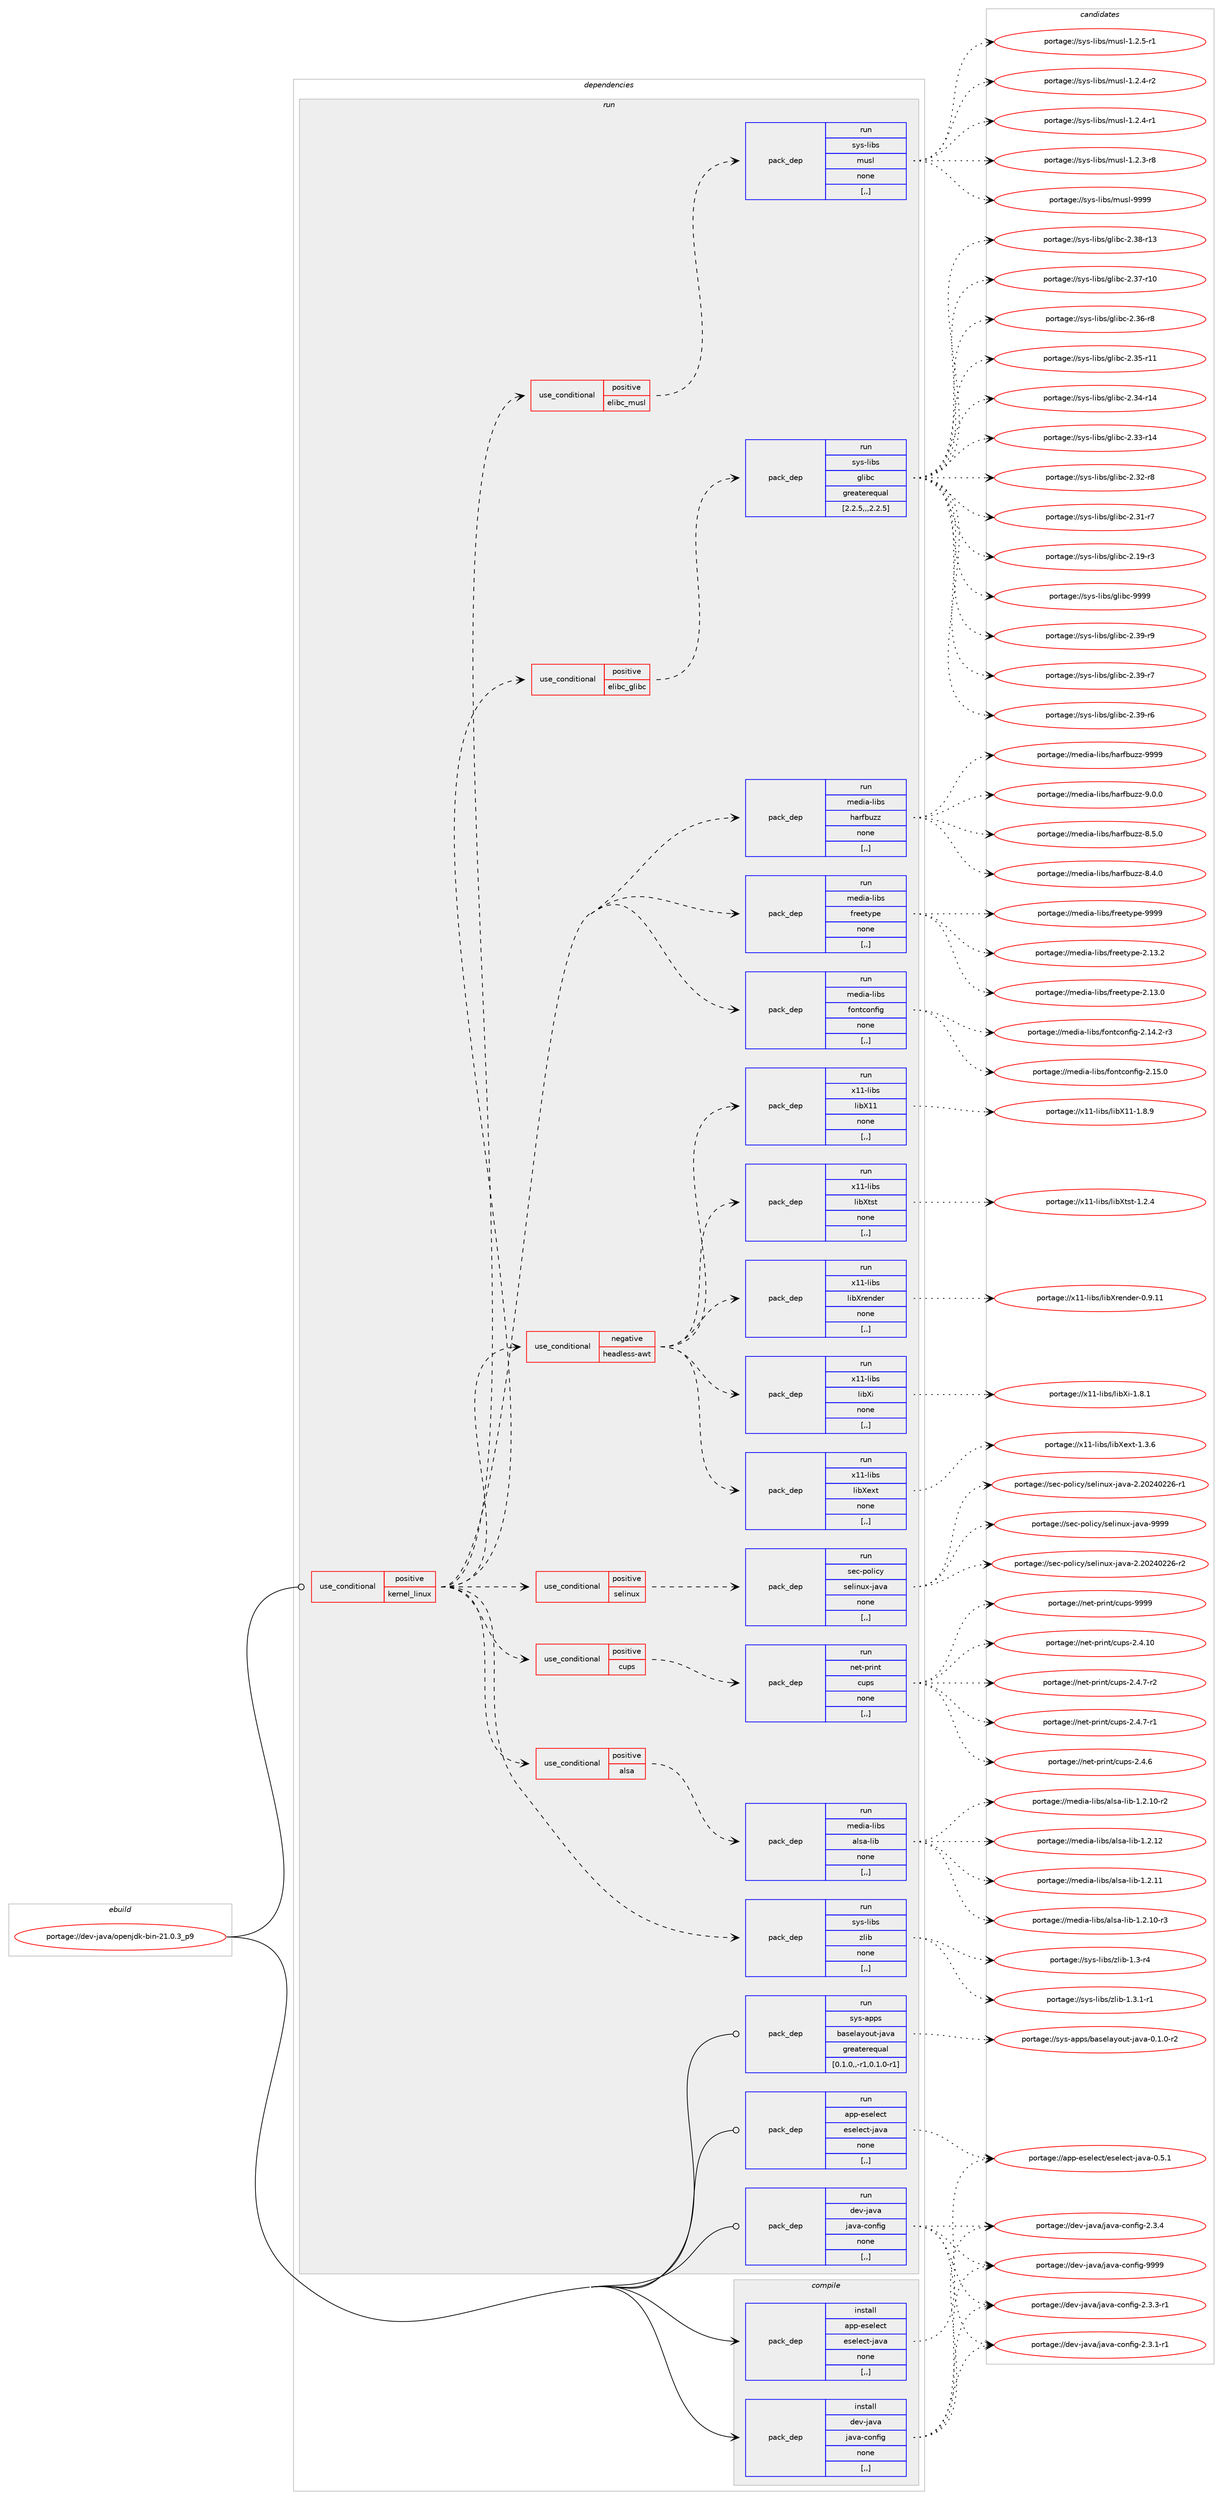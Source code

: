 digraph prolog {

# *************
# Graph options
# *************

newrank=true;
concentrate=true;
compound=true;
graph [rankdir=LR,fontname=Helvetica,fontsize=10,ranksep=1.5];#, ranksep=2.5, nodesep=0.2];
edge  [arrowhead=vee];
node  [fontname=Helvetica,fontsize=10];

# **********
# The ebuild
# **********

subgraph cluster_leftcol {
color=gray;
rank=same;
label=<<i>ebuild</i>>;
id [label="portage://dev-java/openjdk-bin-21.0.3_p9", color=red, width=4, href="../dev-java/openjdk-bin-21.0.3_p9.svg"];
}

# ****************
# The dependencies
# ****************

subgraph cluster_midcol {
color=gray;
label=<<i>dependencies</i>>;
subgraph cluster_compile {
fillcolor="#eeeeee";
style=filled;
label=<<i>compile</i>>;
subgraph pack72523 {
dependency95706 [label=<<TABLE BORDER="0" CELLBORDER="1" CELLSPACING="0" CELLPADDING="4" WIDTH="220"><TR><TD ROWSPAN="6" CELLPADDING="30">pack_dep</TD></TR><TR><TD WIDTH="110">install</TD></TR><TR><TD>app-eselect</TD></TR><TR><TD>eselect-java</TD></TR><TR><TD>none</TD></TR><TR><TD>[,,]</TD></TR></TABLE>>, shape=none, color=blue];
}
id:e -> dependency95706:w [weight=20,style="solid",arrowhead="vee"];
subgraph pack72524 {
dependency95707 [label=<<TABLE BORDER="0" CELLBORDER="1" CELLSPACING="0" CELLPADDING="4" WIDTH="220"><TR><TD ROWSPAN="6" CELLPADDING="30">pack_dep</TD></TR><TR><TD WIDTH="110">install</TD></TR><TR><TD>dev-java</TD></TR><TR><TD>java-config</TD></TR><TR><TD>none</TD></TR><TR><TD>[,,]</TD></TR></TABLE>>, shape=none, color=blue];
}
id:e -> dependency95707:w [weight=20,style="solid",arrowhead="vee"];
}
subgraph cluster_compileandrun {
fillcolor="#eeeeee";
style=filled;
label=<<i>compile and run</i>>;
}
subgraph cluster_run {
fillcolor="#eeeeee";
style=filled;
label=<<i>run</i>>;
subgraph cond22134 {
dependency95708 [label=<<TABLE BORDER="0" CELLBORDER="1" CELLSPACING="0" CELLPADDING="4"><TR><TD ROWSPAN="3" CELLPADDING="10">use_conditional</TD></TR><TR><TD>positive</TD></TR><TR><TD>kernel_linux</TD></TR></TABLE>>, shape=none, color=red];
subgraph pack72525 {
dependency95709 [label=<<TABLE BORDER="0" CELLBORDER="1" CELLSPACING="0" CELLPADDING="4" WIDTH="220"><TR><TD ROWSPAN="6" CELLPADDING="30">pack_dep</TD></TR><TR><TD WIDTH="110">run</TD></TR><TR><TD>media-libs</TD></TR><TR><TD>fontconfig</TD></TR><TR><TD>none</TD></TR><TR><TD>[,,]</TD></TR></TABLE>>, shape=none, color=blue];
}
dependency95708:e -> dependency95709:w [weight=20,style="dashed",arrowhead="vee"];
subgraph pack72526 {
dependency95710 [label=<<TABLE BORDER="0" CELLBORDER="1" CELLSPACING="0" CELLPADDING="4" WIDTH="220"><TR><TD ROWSPAN="6" CELLPADDING="30">pack_dep</TD></TR><TR><TD WIDTH="110">run</TD></TR><TR><TD>media-libs</TD></TR><TR><TD>freetype</TD></TR><TR><TD>none</TD></TR><TR><TD>[,,]</TD></TR></TABLE>>, shape=none, color=blue];
}
dependency95708:e -> dependency95710:w [weight=20,style="dashed",arrowhead="vee"];
subgraph pack72527 {
dependency95711 [label=<<TABLE BORDER="0" CELLBORDER="1" CELLSPACING="0" CELLPADDING="4" WIDTH="220"><TR><TD ROWSPAN="6" CELLPADDING="30">pack_dep</TD></TR><TR><TD WIDTH="110">run</TD></TR><TR><TD>media-libs</TD></TR><TR><TD>harfbuzz</TD></TR><TR><TD>none</TD></TR><TR><TD>[,,]</TD></TR></TABLE>>, shape=none, color=blue];
}
dependency95708:e -> dependency95711:w [weight=20,style="dashed",arrowhead="vee"];
subgraph cond22135 {
dependency95712 [label=<<TABLE BORDER="0" CELLBORDER="1" CELLSPACING="0" CELLPADDING="4"><TR><TD ROWSPAN="3" CELLPADDING="10">use_conditional</TD></TR><TR><TD>positive</TD></TR><TR><TD>elibc_glibc</TD></TR></TABLE>>, shape=none, color=red];
subgraph pack72528 {
dependency95713 [label=<<TABLE BORDER="0" CELLBORDER="1" CELLSPACING="0" CELLPADDING="4" WIDTH="220"><TR><TD ROWSPAN="6" CELLPADDING="30">pack_dep</TD></TR><TR><TD WIDTH="110">run</TD></TR><TR><TD>sys-libs</TD></TR><TR><TD>glibc</TD></TR><TR><TD>greaterequal</TD></TR><TR><TD>[2.2.5,,,2.2.5]</TD></TR></TABLE>>, shape=none, color=blue];
}
dependency95712:e -> dependency95713:w [weight=20,style="dashed",arrowhead="vee"];
}
dependency95708:e -> dependency95712:w [weight=20,style="dashed",arrowhead="vee"];
subgraph cond22136 {
dependency95714 [label=<<TABLE BORDER="0" CELLBORDER="1" CELLSPACING="0" CELLPADDING="4"><TR><TD ROWSPAN="3" CELLPADDING="10">use_conditional</TD></TR><TR><TD>positive</TD></TR><TR><TD>elibc_musl</TD></TR></TABLE>>, shape=none, color=red];
subgraph pack72529 {
dependency95715 [label=<<TABLE BORDER="0" CELLBORDER="1" CELLSPACING="0" CELLPADDING="4" WIDTH="220"><TR><TD ROWSPAN="6" CELLPADDING="30">pack_dep</TD></TR><TR><TD WIDTH="110">run</TD></TR><TR><TD>sys-libs</TD></TR><TR><TD>musl</TD></TR><TR><TD>none</TD></TR><TR><TD>[,,]</TD></TR></TABLE>>, shape=none, color=blue];
}
dependency95714:e -> dependency95715:w [weight=20,style="dashed",arrowhead="vee"];
}
dependency95708:e -> dependency95714:w [weight=20,style="dashed",arrowhead="vee"];
subgraph pack72530 {
dependency95716 [label=<<TABLE BORDER="0" CELLBORDER="1" CELLSPACING="0" CELLPADDING="4" WIDTH="220"><TR><TD ROWSPAN="6" CELLPADDING="30">pack_dep</TD></TR><TR><TD WIDTH="110">run</TD></TR><TR><TD>sys-libs</TD></TR><TR><TD>zlib</TD></TR><TR><TD>none</TD></TR><TR><TD>[,,]</TD></TR></TABLE>>, shape=none, color=blue];
}
dependency95708:e -> dependency95716:w [weight=20,style="dashed",arrowhead="vee"];
subgraph cond22137 {
dependency95717 [label=<<TABLE BORDER="0" CELLBORDER="1" CELLSPACING="0" CELLPADDING="4"><TR><TD ROWSPAN="3" CELLPADDING="10">use_conditional</TD></TR><TR><TD>positive</TD></TR><TR><TD>alsa</TD></TR></TABLE>>, shape=none, color=red];
subgraph pack72531 {
dependency95718 [label=<<TABLE BORDER="0" CELLBORDER="1" CELLSPACING="0" CELLPADDING="4" WIDTH="220"><TR><TD ROWSPAN="6" CELLPADDING="30">pack_dep</TD></TR><TR><TD WIDTH="110">run</TD></TR><TR><TD>media-libs</TD></TR><TR><TD>alsa-lib</TD></TR><TR><TD>none</TD></TR><TR><TD>[,,]</TD></TR></TABLE>>, shape=none, color=blue];
}
dependency95717:e -> dependency95718:w [weight=20,style="dashed",arrowhead="vee"];
}
dependency95708:e -> dependency95717:w [weight=20,style="dashed",arrowhead="vee"];
subgraph cond22138 {
dependency95719 [label=<<TABLE BORDER="0" CELLBORDER="1" CELLSPACING="0" CELLPADDING="4"><TR><TD ROWSPAN="3" CELLPADDING="10">use_conditional</TD></TR><TR><TD>positive</TD></TR><TR><TD>cups</TD></TR></TABLE>>, shape=none, color=red];
subgraph pack72532 {
dependency95720 [label=<<TABLE BORDER="0" CELLBORDER="1" CELLSPACING="0" CELLPADDING="4" WIDTH="220"><TR><TD ROWSPAN="6" CELLPADDING="30">pack_dep</TD></TR><TR><TD WIDTH="110">run</TD></TR><TR><TD>net-print</TD></TR><TR><TD>cups</TD></TR><TR><TD>none</TD></TR><TR><TD>[,,]</TD></TR></TABLE>>, shape=none, color=blue];
}
dependency95719:e -> dependency95720:w [weight=20,style="dashed",arrowhead="vee"];
}
dependency95708:e -> dependency95719:w [weight=20,style="dashed",arrowhead="vee"];
subgraph cond22139 {
dependency95721 [label=<<TABLE BORDER="0" CELLBORDER="1" CELLSPACING="0" CELLPADDING="4"><TR><TD ROWSPAN="3" CELLPADDING="10">use_conditional</TD></TR><TR><TD>positive</TD></TR><TR><TD>selinux</TD></TR></TABLE>>, shape=none, color=red];
subgraph pack72533 {
dependency95722 [label=<<TABLE BORDER="0" CELLBORDER="1" CELLSPACING="0" CELLPADDING="4" WIDTH="220"><TR><TD ROWSPAN="6" CELLPADDING="30">pack_dep</TD></TR><TR><TD WIDTH="110">run</TD></TR><TR><TD>sec-policy</TD></TR><TR><TD>selinux-java</TD></TR><TR><TD>none</TD></TR><TR><TD>[,,]</TD></TR></TABLE>>, shape=none, color=blue];
}
dependency95721:e -> dependency95722:w [weight=20,style="dashed",arrowhead="vee"];
}
dependency95708:e -> dependency95721:w [weight=20,style="dashed",arrowhead="vee"];
subgraph cond22140 {
dependency95723 [label=<<TABLE BORDER="0" CELLBORDER="1" CELLSPACING="0" CELLPADDING="4"><TR><TD ROWSPAN="3" CELLPADDING="10">use_conditional</TD></TR><TR><TD>negative</TD></TR><TR><TD>headless-awt</TD></TR></TABLE>>, shape=none, color=red];
subgraph pack72534 {
dependency95724 [label=<<TABLE BORDER="0" CELLBORDER="1" CELLSPACING="0" CELLPADDING="4" WIDTH="220"><TR><TD ROWSPAN="6" CELLPADDING="30">pack_dep</TD></TR><TR><TD WIDTH="110">run</TD></TR><TR><TD>x11-libs</TD></TR><TR><TD>libX11</TD></TR><TR><TD>none</TD></TR><TR><TD>[,,]</TD></TR></TABLE>>, shape=none, color=blue];
}
dependency95723:e -> dependency95724:w [weight=20,style="dashed",arrowhead="vee"];
subgraph pack72535 {
dependency95725 [label=<<TABLE BORDER="0" CELLBORDER="1" CELLSPACING="0" CELLPADDING="4" WIDTH="220"><TR><TD ROWSPAN="6" CELLPADDING="30">pack_dep</TD></TR><TR><TD WIDTH="110">run</TD></TR><TR><TD>x11-libs</TD></TR><TR><TD>libXext</TD></TR><TR><TD>none</TD></TR><TR><TD>[,,]</TD></TR></TABLE>>, shape=none, color=blue];
}
dependency95723:e -> dependency95725:w [weight=20,style="dashed",arrowhead="vee"];
subgraph pack72536 {
dependency95726 [label=<<TABLE BORDER="0" CELLBORDER="1" CELLSPACING="0" CELLPADDING="4" WIDTH="220"><TR><TD ROWSPAN="6" CELLPADDING="30">pack_dep</TD></TR><TR><TD WIDTH="110">run</TD></TR><TR><TD>x11-libs</TD></TR><TR><TD>libXi</TD></TR><TR><TD>none</TD></TR><TR><TD>[,,]</TD></TR></TABLE>>, shape=none, color=blue];
}
dependency95723:e -> dependency95726:w [weight=20,style="dashed",arrowhead="vee"];
subgraph pack72537 {
dependency95727 [label=<<TABLE BORDER="0" CELLBORDER="1" CELLSPACING="0" CELLPADDING="4" WIDTH="220"><TR><TD ROWSPAN="6" CELLPADDING="30">pack_dep</TD></TR><TR><TD WIDTH="110">run</TD></TR><TR><TD>x11-libs</TD></TR><TR><TD>libXrender</TD></TR><TR><TD>none</TD></TR><TR><TD>[,,]</TD></TR></TABLE>>, shape=none, color=blue];
}
dependency95723:e -> dependency95727:w [weight=20,style="dashed",arrowhead="vee"];
subgraph pack72538 {
dependency95728 [label=<<TABLE BORDER="0" CELLBORDER="1" CELLSPACING="0" CELLPADDING="4" WIDTH="220"><TR><TD ROWSPAN="6" CELLPADDING="30">pack_dep</TD></TR><TR><TD WIDTH="110">run</TD></TR><TR><TD>x11-libs</TD></TR><TR><TD>libXtst</TD></TR><TR><TD>none</TD></TR><TR><TD>[,,]</TD></TR></TABLE>>, shape=none, color=blue];
}
dependency95723:e -> dependency95728:w [weight=20,style="dashed",arrowhead="vee"];
}
dependency95708:e -> dependency95723:w [weight=20,style="dashed",arrowhead="vee"];
}
id:e -> dependency95708:w [weight=20,style="solid",arrowhead="odot"];
subgraph pack72539 {
dependency95729 [label=<<TABLE BORDER="0" CELLBORDER="1" CELLSPACING="0" CELLPADDING="4" WIDTH="220"><TR><TD ROWSPAN="6" CELLPADDING="30">pack_dep</TD></TR><TR><TD WIDTH="110">run</TD></TR><TR><TD>app-eselect</TD></TR><TR><TD>eselect-java</TD></TR><TR><TD>none</TD></TR><TR><TD>[,,]</TD></TR></TABLE>>, shape=none, color=blue];
}
id:e -> dependency95729:w [weight=20,style="solid",arrowhead="odot"];
subgraph pack72540 {
dependency95730 [label=<<TABLE BORDER="0" CELLBORDER="1" CELLSPACING="0" CELLPADDING="4" WIDTH="220"><TR><TD ROWSPAN="6" CELLPADDING="30">pack_dep</TD></TR><TR><TD WIDTH="110">run</TD></TR><TR><TD>dev-java</TD></TR><TR><TD>java-config</TD></TR><TR><TD>none</TD></TR><TR><TD>[,,]</TD></TR></TABLE>>, shape=none, color=blue];
}
id:e -> dependency95730:w [weight=20,style="solid",arrowhead="odot"];
subgraph pack72541 {
dependency95731 [label=<<TABLE BORDER="0" CELLBORDER="1" CELLSPACING="0" CELLPADDING="4" WIDTH="220"><TR><TD ROWSPAN="6" CELLPADDING="30">pack_dep</TD></TR><TR><TD WIDTH="110">run</TD></TR><TR><TD>sys-apps</TD></TR><TR><TD>baselayout-java</TD></TR><TR><TD>greaterequal</TD></TR><TR><TD>[0.1.0,,-r1,0.1.0-r1]</TD></TR></TABLE>>, shape=none, color=blue];
}
id:e -> dependency95731:w [weight=20,style="solid",arrowhead="odot"];
}
}

# **************
# The candidates
# **************

subgraph cluster_choices {
rank=same;
color=gray;
label=<<i>candidates</i>>;

subgraph choice72523 {
color=black;
nodesep=1;
choice9711211245101115101108101991164710111510110810199116451069711897454846534649 [label="portage://app-eselect/eselect-java-0.5.1", color=red, width=4,href="../app-eselect/eselect-java-0.5.1.svg"];
dependency95706:e -> choice9711211245101115101108101991164710111510110810199116451069711897454846534649:w [style=dotted,weight="100"];
}
subgraph choice72524 {
color=black;
nodesep=1;
choice10010111845106971189747106971189745991111101021051034557575757 [label="portage://dev-java/java-config-9999", color=red, width=4,href="../dev-java/java-config-9999.svg"];
choice1001011184510697118974710697118974599111110102105103455046514652 [label="portage://dev-java/java-config-2.3.4", color=red, width=4,href="../dev-java/java-config-2.3.4.svg"];
choice10010111845106971189747106971189745991111101021051034550465146514511449 [label="portage://dev-java/java-config-2.3.3-r1", color=red, width=4,href="../dev-java/java-config-2.3.3-r1.svg"];
choice10010111845106971189747106971189745991111101021051034550465146494511449 [label="portage://dev-java/java-config-2.3.1-r1", color=red, width=4,href="../dev-java/java-config-2.3.1-r1.svg"];
dependency95707:e -> choice10010111845106971189747106971189745991111101021051034557575757:w [style=dotted,weight="100"];
dependency95707:e -> choice1001011184510697118974710697118974599111110102105103455046514652:w [style=dotted,weight="100"];
dependency95707:e -> choice10010111845106971189747106971189745991111101021051034550465146514511449:w [style=dotted,weight="100"];
dependency95707:e -> choice10010111845106971189747106971189745991111101021051034550465146494511449:w [style=dotted,weight="100"];
}
subgraph choice72525 {
color=black;
nodesep=1;
choice109101100105974510810598115471021111101169911111010210510345504649534648 [label="portage://media-libs/fontconfig-2.15.0", color=red, width=4,href="../media-libs/fontconfig-2.15.0.svg"];
choice1091011001059745108105981154710211111011699111110102105103455046495246504511451 [label="portage://media-libs/fontconfig-2.14.2-r3", color=red, width=4,href="../media-libs/fontconfig-2.14.2-r3.svg"];
dependency95709:e -> choice109101100105974510810598115471021111101169911111010210510345504649534648:w [style=dotted,weight="100"];
dependency95709:e -> choice1091011001059745108105981154710211111011699111110102105103455046495246504511451:w [style=dotted,weight="100"];
}
subgraph choice72526 {
color=black;
nodesep=1;
choice109101100105974510810598115471021141011011161211121014557575757 [label="portage://media-libs/freetype-9999", color=red, width=4,href="../media-libs/freetype-9999.svg"];
choice1091011001059745108105981154710211410110111612111210145504649514650 [label="portage://media-libs/freetype-2.13.2", color=red, width=4,href="../media-libs/freetype-2.13.2.svg"];
choice1091011001059745108105981154710211410110111612111210145504649514648 [label="portage://media-libs/freetype-2.13.0", color=red, width=4,href="../media-libs/freetype-2.13.0.svg"];
dependency95710:e -> choice109101100105974510810598115471021141011011161211121014557575757:w [style=dotted,weight="100"];
dependency95710:e -> choice1091011001059745108105981154710211410110111612111210145504649514650:w [style=dotted,weight="100"];
dependency95710:e -> choice1091011001059745108105981154710211410110111612111210145504649514648:w [style=dotted,weight="100"];
}
subgraph choice72527 {
color=black;
nodesep=1;
choice1091011001059745108105981154710497114102981171221224557575757 [label="portage://media-libs/harfbuzz-9999", color=red, width=4,href="../media-libs/harfbuzz-9999.svg"];
choice109101100105974510810598115471049711410298117122122455746484648 [label="portage://media-libs/harfbuzz-9.0.0", color=red, width=4,href="../media-libs/harfbuzz-9.0.0.svg"];
choice109101100105974510810598115471049711410298117122122455646534648 [label="portage://media-libs/harfbuzz-8.5.0", color=red, width=4,href="../media-libs/harfbuzz-8.5.0.svg"];
choice109101100105974510810598115471049711410298117122122455646524648 [label="portage://media-libs/harfbuzz-8.4.0", color=red, width=4,href="../media-libs/harfbuzz-8.4.0.svg"];
dependency95711:e -> choice1091011001059745108105981154710497114102981171221224557575757:w [style=dotted,weight="100"];
dependency95711:e -> choice109101100105974510810598115471049711410298117122122455746484648:w [style=dotted,weight="100"];
dependency95711:e -> choice109101100105974510810598115471049711410298117122122455646534648:w [style=dotted,weight="100"];
dependency95711:e -> choice109101100105974510810598115471049711410298117122122455646524648:w [style=dotted,weight="100"];
}
subgraph choice72528 {
color=black;
nodesep=1;
choice11512111545108105981154710310810598994557575757 [label="portage://sys-libs/glibc-9999", color=red, width=4,href="../sys-libs/glibc-9999.svg"];
choice115121115451081059811547103108105989945504651574511457 [label="portage://sys-libs/glibc-2.39-r9", color=red, width=4,href="../sys-libs/glibc-2.39-r9.svg"];
choice115121115451081059811547103108105989945504651574511455 [label="portage://sys-libs/glibc-2.39-r7", color=red, width=4,href="../sys-libs/glibc-2.39-r7.svg"];
choice115121115451081059811547103108105989945504651574511454 [label="portage://sys-libs/glibc-2.39-r6", color=red, width=4,href="../sys-libs/glibc-2.39-r6.svg"];
choice11512111545108105981154710310810598994550465156451144951 [label="portage://sys-libs/glibc-2.38-r13", color=red, width=4,href="../sys-libs/glibc-2.38-r13.svg"];
choice11512111545108105981154710310810598994550465155451144948 [label="portage://sys-libs/glibc-2.37-r10", color=red, width=4,href="../sys-libs/glibc-2.37-r10.svg"];
choice115121115451081059811547103108105989945504651544511456 [label="portage://sys-libs/glibc-2.36-r8", color=red, width=4,href="../sys-libs/glibc-2.36-r8.svg"];
choice11512111545108105981154710310810598994550465153451144949 [label="portage://sys-libs/glibc-2.35-r11", color=red, width=4,href="../sys-libs/glibc-2.35-r11.svg"];
choice11512111545108105981154710310810598994550465152451144952 [label="portage://sys-libs/glibc-2.34-r14", color=red, width=4,href="../sys-libs/glibc-2.34-r14.svg"];
choice11512111545108105981154710310810598994550465151451144952 [label="portage://sys-libs/glibc-2.33-r14", color=red, width=4,href="../sys-libs/glibc-2.33-r14.svg"];
choice115121115451081059811547103108105989945504651504511456 [label="portage://sys-libs/glibc-2.32-r8", color=red, width=4,href="../sys-libs/glibc-2.32-r8.svg"];
choice115121115451081059811547103108105989945504651494511455 [label="portage://sys-libs/glibc-2.31-r7", color=red, width=4,href="../sys-libs/glibc-2.31-r7.svg"];
choice115121115451081059811547103108105989945504649574511451 [label="portage://sys-libs/glibc-2.19-r3", color=red, width=4,href="../sys-libs/glibc-2.19-r3.svg"];
dependency95713:e -> choice11512111545108105981154710310810598994557575757:w [style=dotted,weight="100"];
dependency95713:e -> choice115121115451081059811547103108105989945504651574511457:w [style=dotted,weight="100"];
dependency95713:e -> choice115121115451081059811547103108105989945504651574511455:w [style=dotted,weight="100"];
dependency95713:e -> choice115121115451081059811547103108105989945504651574511454:w [style=dotted,weight="100"];
dependency95713:e -> choice11512111545108105981154710310810598994550465156451144951:w [style=dotted,weight="100"];
dependency95713:e -> choice11512111545108105981154710310810598994550465155451144948:w [style=dotted,weight="100"];
dependency95713:e -> choice115121115451081059811547103108105989945504651544511456:w [style=dotted,weight="100"];
dependency95713:e -> choice11512111545108105981154710310810598994550465153451144949:w [style=dotted,weight="100"];
dependency95713:e -> choice11512111545108105981154710310810598994550465152451144952:w [style=dotted,weight="100"];
dependency95713:e -> choice11512111545108105981154710310810598994550465151451144952:w [style=dotted,weight="100"];
dependency95713:e -> choice115121115451081059811547103108105989945504651504511456:w [style=dotted,weight="100"];
dependency95713:e -> choice115121115451081059811547103108105989945504651494511455:w [style=dotted,weight="100"];
dependency95713:e -> choice115121115451081059811547103108105989945504649574511451:w [style=dotted,weight="100"];
}
subgraph choice72529 {
color=black;
nodesep=1;
choice1151211154510810598115471091171151084557575757 [label="portage://sys-libs/musl-9999", color=red, width=4,href="../sys-libs/musl-9999.svg"];
choice1151211154510810598115471091171151084549465046534511449 [label="portage://sys-libs/musl-1.2.5-r1", color=red, width=4,href="../sys-libs/musl-1.2.5-r1.svg"];
choice1151211154510810598115471091171151084549465046524511450 [label="portage://sys-libs/musl-1.2.4-r2", color=red, width=4,href="../sys-libs/musl-1.2.4-r2.svg"];
choice1151211154510810598115471091171151084549465046524511449 [label="portage://sys-libs/musl-1.2.4-r1", color=red, width=4,href="../sys-libs/musl-1.2.4-r1.svg"];
choice1151211154510810598115471091171151084549465046514511456 [label="portage://sys-libs/musl-1.2.3-r8", color=red, width=4,href="../sys-libs/musl-1.2.3-r8.svg"];
dependency95715:e -> choice1151211154510810598115471091171151084557575757:w [style=dotted,weight="100"];
dependency95715:e -> choice1151211154510810598115471091171151084549465046534511449:w [style=dotted,weight="100"];
dependency95715:e -> choice1151211154510810598115471091171151084549465046524511450:w [style=dotted,weight="100"];
dependency95715:e -> choice1151211154510810598115471091171151084549465046524511449:w [style=dotted,weight="100"];
dependency95715:e -> choice1151211154510810598115471091171151084549465046514511456:w [style=dotted,weight="100"];
}
subgraph choice72530 {
color=black;
nodesep=1;
choice115121115451081059811547122108105984549465146494511449 [label="portage://sys-libs/zlib-1.3.1-r1", color=red, width=4,href="../sys-libs/zlib-1.3.1-r1.svg"];
choice11512111545108105981154712210810598454946514511452 [label="portage://sys-libs/zlib-1.3-r4", color=red, width=4,href="../sys-libs/zlib-1.3-r4.svg"];
dependency95716:e -> choice115121115451081059811547122108105984549465146494511449:w [style=dotted,weight="100"];
dependency95716:e -> choice11512111545108105981154712210810598454946514511452:w [style=dotted,weight="100"];
}
subgraph choice72531 {
color=black;
nodesep=1;
choice109101100105974510810598115479710811597451081059845494650464950 [label="portage://media-libs/alsa-lib-1.2.12", color=red, width=4,href="../media-libs/alsa-lib-1.2.12.svg"];
choice109101100105974510810598115479710811597451081059845494650464949 [label="portage://media-libs/alsa-lib-1.2.11", color=red, width=4,href="../media-libs/alsa-lib-1.2.11.svg"];
choice1091011001059745108105981154797108115974510810598454946504649484511451 [label="portage://media-libs/alsa-lib-1.2.10-r3", color=red, width=4,href="../media-libs/alsa-lib-1.2.10-r3.svg"];
choice1091011001059745108105981154797108115974510810598454946504649484511450 [label="portage://media-libs/alsa-lib-1.2.10-r2", color=red, width=4,href="../media-libs/alsa-lib-1.2.10-r2.svg"];
dependency95718:e -> choice109101100105974510810598115479710811597451081059845494650464950:w [style=dotted,weight="100"];
dependency95718:e -> choice109101100105974510810598115479710811597451081059845494650464949:w [style=dotted,weight="100"];
dependency95718:e -> choice1091011001059745108105981154797108115974510810598454946504649484511451:w [style=dotted,weight="100"];
dependency95718:e -> choice1091011001059745108105981154797108115974510810598454946504649484511450:w [style=dotted,weight="100"];
}
subgraph choice72532 {
color=black;
nodesep=1;
choice1101011164511211410511011647991171121154557575757 [label="portage://net-print/cups-9999", color=red, width=4,href="../net-print/cups-9999.svg"];
choice11010111645112114105110116479911711211545504652464948 [label="portage://net-print/cups-2.4.10", color=red, width=4,href="../net-print/cups-2.4.10.svg"];
choice1101011164511211410511011647991171121154550465246554511450 [label="portage://net-print/cups-2.4.7-r2", color=red, width=4,href="../net-print/cups-2.4.7-r2.svg"];
choice1101011164511211410511011647991171121154550465246554511449 [label="portage://net-print/cups-2.4.7-r1", color=red, width=4,href="../net-print/cups-2.4.7-r1.svg"];
choice110101116451121141051101164799117112115455046524654 [label="portage://net-print/cups-2.4.6", color=red, width=4,href="../net-print/cups-2.4.6.svg"];
dependency95720:e -> choice1101011164511211410511011647991171121154557575757:w [style=dotted,weight="100"];
dependency95720:e -> choice11010111645112114105110116479911711211545504652464948:w [style=dotted,weight="100"];
dependency95720:e -> choice1101011164511211410511011647991171121154550465246554511450:w [style=dotted,weight="100"];
dependency95720:e -> choice1101011164511211410511011647991171121154550465246554511449:w [style=dotted,weight="100"];
dependency95720:e -> choice110101116451121141051101164799117112115455046524654:w [style=dotted,weight="100"];
}
subgraph choice72533 {
color=black;
nodesep=1;
choice115101994511211110810599121471151011081051101171204510697118974557575757 [label="portage://sec-policy/selinux-java-9999", color=red, width=4,href="../sec-policy/selinux-java-9999.svg"];
choice1151019945112111108105991214711510110810511011712045106971189745504650485052485050544511450 [label="portage://sec-policy/selinux-java-2.20240226-r2", color=red, width=4,href="../sec-policy/selinux-java-2.20240226-r2.svg"];
choice1151019945112111108105991214711510110810511011712045106971189745504650485052485050544511449 [label="portage://sec-policy/selinux-java-2.20240226-r1", color=red, width=4,href="../sec-policy/selinux-java-2.20240226-r1.svg"];
dependency95722:e -> choice115101994511211110810599121471151011081051101171204510697118974557575757:w [style=dotted,weight="100"];
dependency95722:e -> choice1151019945112111108105991214711510110810511011712045106971189745504650485052485050544511450:w [style=dotted,weight="100"];
dependency95722:e -> choice1151019945112111108105991214711510110810511011712045106971189745504650485052485050544511449:w [style=dotted,weight="100"];
}
subgraph choice72534 {
color=black;
nodesep=1;
choice120494945108105981154710810598884949454946564657 [label="portage://x11-libs/libX11-1.8.9", color=red, width=4,href="../x11-libs/libX11-1.8.9.svg"];
dependency95724:e -> choice120494945108105981154710810598884949454946564657:w [style=dotted,weight="100"];
}
subgraph choice72535 {
color=black;
nodesep=1;
choice12049494510810598115471081059888101120116454946514654 [label="portage://x11-libs/libXext-1.3.6", color=red, width=4,href="../x11-libs/libXext-1.3.6.svg"];
dependency95725:e -> choice12049494510810598115471081059888101120116454946514654:w [style=dotted,weight="100"];
}
subgraph choice72536 {
color=black;
nodesep=1;
choice12049494510810598115471081059888105454946564649 [label="portage://x11-libs/libXi-1.8.1", color=red, width=4,href="../x11-libs/libXi-1.8.1.svg"];
dependency95726:e -> choice12049494510810598115471081059888105454946564649:w [style=dotted,weight="100"];
}
subgraph choice72537 {
color=black;
nodesep=1;
choice1204949451081059811547108105988811410111010010111445484657464949 [label="portage://x11-libs/libXrender-0.9.11", color=red, width=4,href="../x11-libs/libXrender-0.9.11.svg"];
dependency95727:e -> choice1204949451081059811547108105988811410111010010111445484657464949:w [style=dotted,weight="100"];
}
subgraph choice72538 {
color=black;
nodesep=1;
choice12049494510810598115471081059888116115116454946504652 [label="portage://x11-libs/libXtst-1.2.4", color=red, width=4,href="../x11-libs/libXtst-1.2.4.svg"];
dependency95728:e -> choice12049494510810598115471081059888116115116454946504652:w [style=dotted,weight="100"];
}
subgraph choice72539 {
color=black;
nodesep=1;
choice9711211245101115101108101991164710111510110810199116451069711897454846534649 [label="portage://app-eselect/eselect-java-0.5.1", color=red, width=4,href="../app-eselect/eselect-java-0.5.1.svg"];
dependency95729:e -> choice9711211245101115101108101991164710111510110810199116451069711897454846534649:w [style=dotted,weight="100"];
}
subgraph choice72540 {
color=black;
nodesep=1;
choice10010111845106971189747106971189745991111101021051034557575757 [label="portage://dev-java/java-config-9999", color=red, width=4,href="../dev-java/java-config-9999.svg"];
choice1001011184510697118974710697118974599111110102105103455046514652 [label="portage://dev-java/java-config-2.3.4", color=red, width=4,href="../dev-java/java-config-2.3.4.svg"];
choice10010111845106971189747106971189745991111101021051034550465146514511449 [label="portage://dev-java/java-config-2.3.3-r1", color=red, width=4,href="../dev-java/java-config-2.3.3-r1.svg"];
choice10010111845106971189747106971189745991111101021051034550465146494511449 [label="portage://dev-java/java-config-2.3.1-r1", color=red, width=4,href="../dev-java/java-config-2.3.1-r1.svg"];
dependency95730:e -> choice10010111845106971189747106971189745991111101021051034557575757:w [style=dotted,weight="100"];
dependency95730:e -> choice1001011184510697118974710697118974599111110102105103455046514652:w [style=dotted,weight="100"];
dependency95730:e -> choice10010111845106971189747106971189745991111101021051034550465146514511449:w [style=dotted,weight="100"];
dependency95730:e -> choice10010111845106971189747106971189745991111101021051034550465146494511449:w [style=dotted,weight="100"];
}
subgraph choice72541 {
color=black;
nodesep=1;
choice1151211154597112112115479897115101108971211111171164510697118974548464946484511450 [label="portage://sys-apps/baselayout-java-0.1.0-r2", color=red, width=4,href="../sys-apps/baselayout-java-0.1.0-r2.svg"];
dependency95731:e -> choice1151211154597112112115479897115101108971211111171164510697118974548464946484511450:w [style=dotted,weight="100"];
}
}

}
